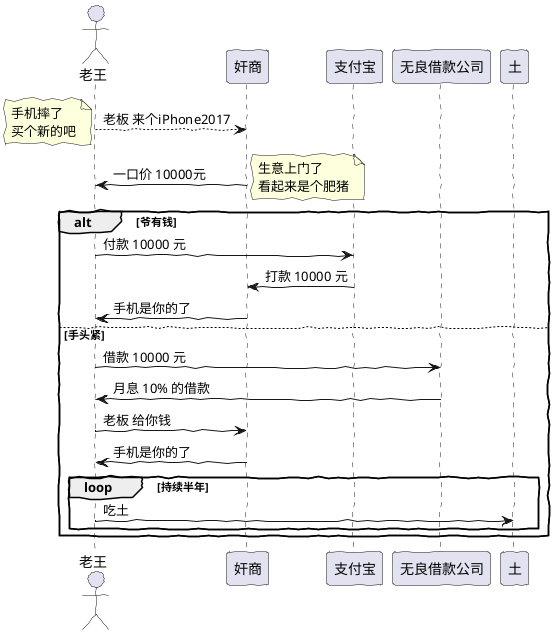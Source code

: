 @startuml

skinparam handwritten true

actor 老王 as Wang
participant 奸商 as js
participant 支付宝 as alipay
participant 无良借款公司 as debit
participant 土 as dust

Wang --> js: 老板 来个iPhone2017
note left: 手机摔了\n买个新的吧

js -> Wang: 一口价 10000元
note right: 生意上门了\n看起来是个肥猪

alt 爷有钱
    Wang -> alipay: 付款 10000 元
    alipay -> js: 打款 10000 元
    js -> Wang: 手机是你的了
else 手头紧
    Wang -> debit: 借款 10000 元
    debit -> Wang: 月息 10% 的借款
    Wang -> js: 老板 给你钱
    js -> Wang: 手机是你的了
    loop 持续半年
        Wang -> dust: 吃土
    end
end

@enduml
